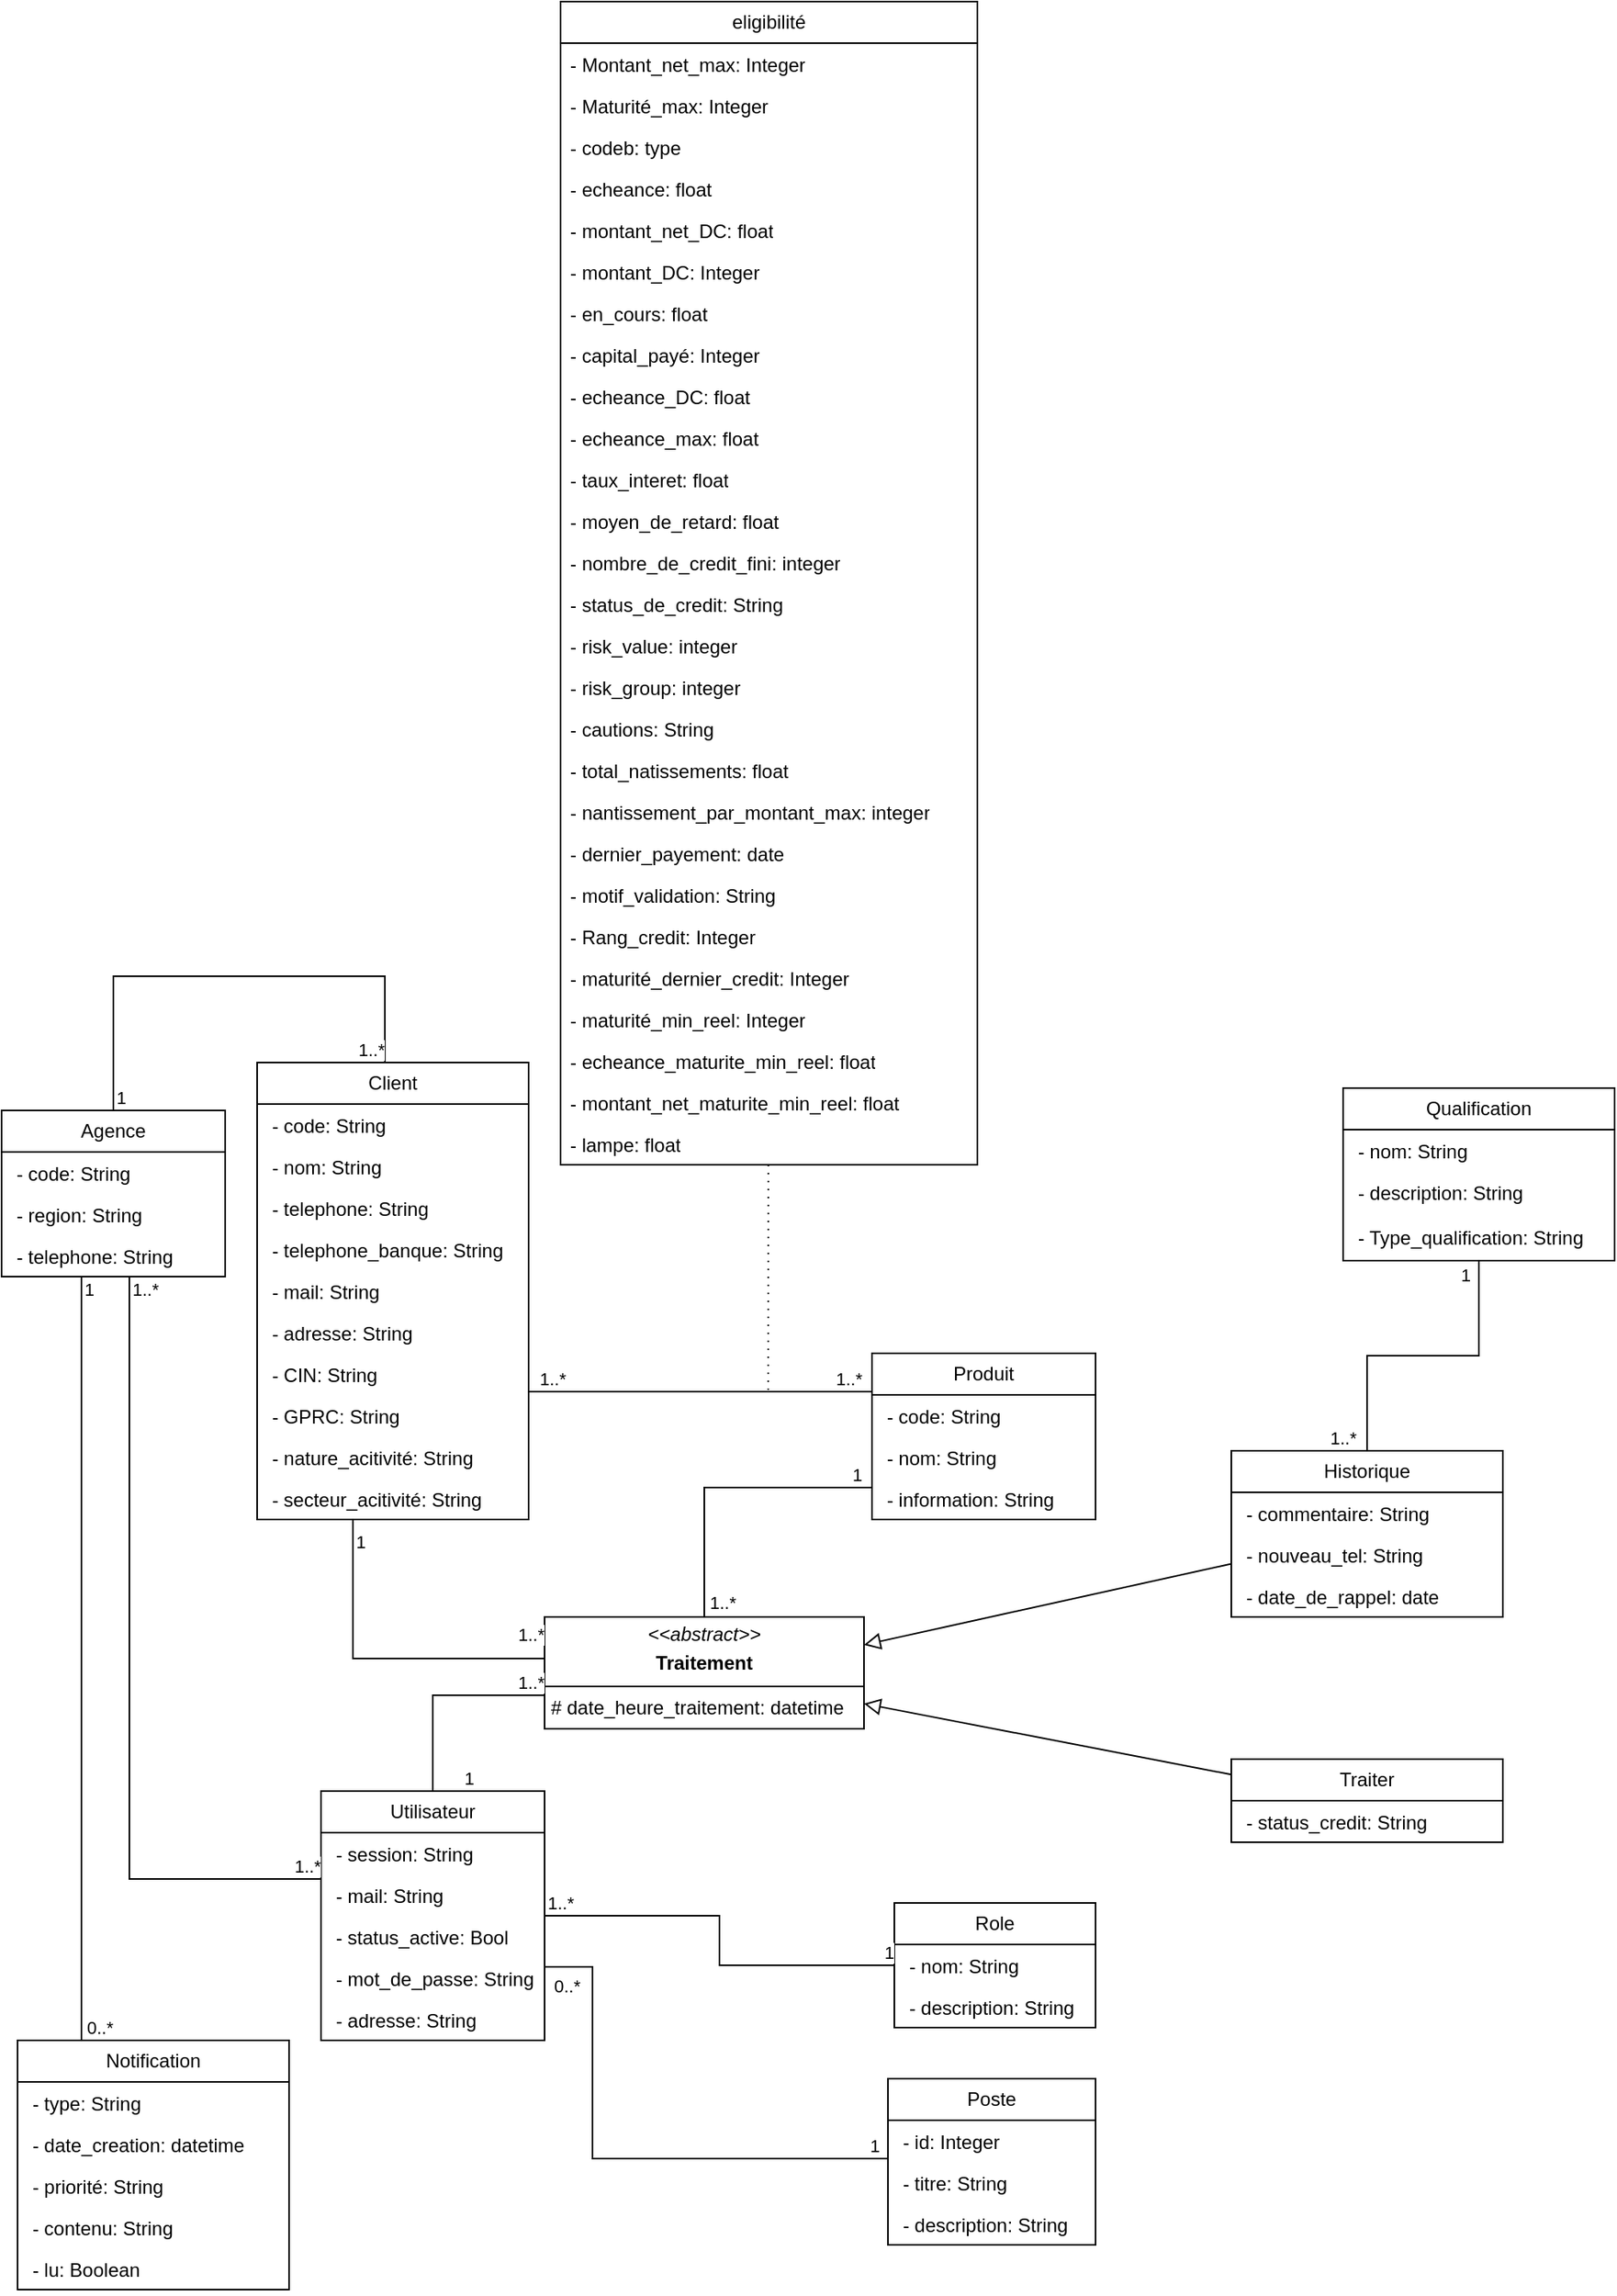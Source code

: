 <mxfile version="24.2.3" type="github">
  <diagram name="Page-1" id="To_WKi0wBeNnT8M4Q_xU">
    <mxGraphModel dx="993" dy="2012" grid="1" gridSize="10" guides="1" tooltips="1" connect="1" arrows="1" fold="1" page="1" pageScale="1" pageWidth="827" pageHeight="1169" math="0" shadow="0">
      <root>
        <mxCell id="0" />
        <mxCell id="1" parent="0" />
        <mxCell id="5zQEL3-AlIMP_efy4K31-76" value="Client" style="swimlane;fontStyle=0;childLayout=stackLayout;horizontal=1;startSize=26;fillColor=none;horizontalStack=0;resizeParent=1;resizeParentMax=0;resizeLast=0;collapsible=1;marginBottom=0;whiteSpace=wrap;html=1;" parent="1" vertex="1">
          <mxGeometry x="230" y="104" width="170" height="286" as="geometry" />
        </mxCell>
        <mxCell id="5zQEL3-AlIMP_efy4K31-77" value="&amp;nbsp;- code: String" style="text;strokeColor=none;fillColor=none;align=left;verticalAlign=top;spacingLeft=4;spacingRight=4;overflow=hidden;rotatable=0;points=[[0,0.5],[1,0.5]];portConstraint=eastwest;whiteSpace=wrap;html=1;" parent="5zQEL3-AlIMP_efy4K31-76" vertex="1">
          <mxGeometry y="26" width="170" height="26" as="geometry" />
        </mxCell>
        <mxCell id="5zQEL3-AlIMP_efy4K31-78" value="&amp;nbsp;- nom: String" style="text;strokeColor=none;fillColor=none;align=left;verticalAlign=top;spacingLeft=4;spacingRight=4;overflow=hidden;rotatable=0;points=[[0,0.5],[1,0.5]];portConstraint=eastwest;whiteSpace=wrap;html=1;" parent="5zQEL3-AlIMP_efy4K31-76" vertex="1">
          <mxGeometry y="52" width="170" height="26" as="geometry" />
        </mxCell>
        <mxCell id="5zQEL3-AlIMP_efy4K31-79" value="&amp;nbsp;- telephone: String" style="text;strokeColor=none;fillColor=none;align=left;verticalAlign=top;spacingLeft=4;spacingRight=4;overflow=hidden;rotatable=0;points=[[0,0.5],[1,0.5]];portConstraint=eastwest;whiteSpace=wrap;html=1;" parent="5zQEL3-AlIMP_efy4K31-76" vertex="1">
          <mxGeometry y="78" width="170" height="26" as="geometry" />
        </mxCell>
        <mxCell id="JwrAK4_ykne5a8lME2Al-5" value="&amp;nbsp;- telephone_banque: String" style="text;strokeColor=none;fillColor=none;align=left;verticalAlign=top;spacingLeft=4;spacingRight=4;overflow=hidden;rotatable=0;points=[[0,0.5],[1,0.5]];portConstraint=eastwest;whiteSpace=wrap;html=1;" vertex="1" parent="5zQEL3-AlIMP_efy4K31-76">
          <mxGeometry y="104" width="170" height="26" as="geometry" />
        </mxCell>
        <mxCell id="5zQEL3-AlIMP_efy4K31-80" value="&amp;nbsp;- mail: String" style="text;strokeColor=none;fillColor=none;align=left;verticalAlign=top;spacingLeft=4;spacingRight=4;overflow=hidden;rotatable=0;points=[[0,0.5],[1,0.5]];portConstraint=eastwest;whiteSpace=wrap;html=1;" parent="5zQEL3-AlIMP_efy4K31-76" vertex="1">
          <mxGeometry y="130" width="170" height="26" as="geometry" />
        </mxCell>
        <mxCell id="5zQEL3-AlIMP_efy4K31-201" value="&amp;nbsp;- adresse: String" style="text;strokeColor=none;fillColor=none;align=left;verticalAlign=top;spacingLeft=4;spacingRight=4;overflow=hidden;rotatable=0;points=[[0,0.5],[1,0.5]];portConstraint=eastwest;whiteSpace=wrap;html=1;" parent="5zQEL3-AlIMP_efy4K31-76" vertex="1">
          <mxGeometry y="156" width="170" height="26" as="geometry" />
        </mxCell>
        <mxCell id="JwrAK4_ykne5a8lME2Al-7" value="&amp;nbsp;- CIN: String" style="text;strokeColor=none;fillColor=none;align=left;verticalAlign=top;spacingLeft=4;spacingRight=4;overflow=hidden;rotatable=0;points=[[0,0.5],[1,0.5]];portConstraint=eastwest;whiteSpace=wrap;html=1;" vertex="1" parent="5zQEL3-AlIMP_efy4K31-76">
          <mxGeometry y="182" width="170" height="26" as="geometry" />
        </mxCell>
        <mxCell id="JwrAK4_ykne5a8lME2Al-8" value="&amp;nbsp;- GPRC: String" style="text;strokeColor=none;fillColor=none;align=left;verticalAlign=top;spacingLeft=4;spacingRight=4;overflow=hidden;rotatable=0;points=[[0,0.5],[1,0.5]];portConstraint=eastwest;whiteSpace=wrap;html=1;" vertex="1" parent="5zQEL3-AlIMP_efy4K31-76">
          <mxGeometry y="208" width="170" height="26" as="geometry" />
        </mxCell>
        <mxCell id="JwrAK4_ykne5a8lME2Al-12" value="&amp;nbsp;- nature_acitivité: String" style="text;strokeColor=none;fillColor=none;align=left;verticalAlign=top;spacingLeft=4;spacingRight=4;overflow=hidden;rotatable=0;points=[[0,0.5],[1,0.5]];portConstraint=eastwest;whiteSpace=wrap;html=1;" vertex="1" parent="5zQEL3-AlIMP_efy4K31-76">
          <mxGeometry y="234" width="170" height="26" as="geometry" />
        </mxCell>
        <mxCell id="JwrAK4_ykne5a8lME2Al-13" value="&amp;nbsp;- secteur_acitivité: String" style="text;strokeColor=none;fillColor=none;align=left;verticalAlign=top;spacingLeft=4;spacingRight=4;overflow=hidden;rotatable=0;points=[[0,0.5],[1,0.5]];portConstraint=eastwest;whiteSpace=wrap;html=1;" vertex="1" parent="5zQEL3-AlIMP_efy4K31-76">
          <mxGeometry y="260" width="170" height="26" as="geometry" />
        </mxCell>
        <mxCell id="5zQEL3-AlIMP_efy4K31-84" value="Produit" style="swimlane;fontStyle=0;childLayout=stackLayout;horizontal=1;startSize=26;fillColor=none;horizontalStack=0;resizeParent=1;resizeParentMax=0;resizeLast=0;collapsible=1;marginBottom=0;whiteSpace=wrap;html=1;" parent="1" vertex="1">
          <mxGeometry x="615" y="286" width="140" height="104" as="geometry" />
        </mxCell>
        <mxCell id="5zQEL3-AlIMP_efy4K31-85" value="&amp;nbsp;- code: String" style="text;strokeColor=none;fillColor=none;align=left;verticalAlign=top;spacingLeft=4;spacingRight=4;overflow=hidden;rotatable=0;points=[[0,0.5],[1,0.5]];portConstraint=eastwest;whiteSpace=wrap;html=1;" parent="5zQEL3-AlIMP_efy4K31-84" vertex="1">
          <mxGeometry y="26" width="140" height="26" as="geometry" />
        </mxCell>
        <mxCell id="5zQEL3-AlIMP_efy4K31-86" value="&amp;nbsp;- nom: String" style="text;strokeColor=none;fillColor=none;align=left;verticalAlign=top;spacingLeft=4;spacingRight=4;overflow=hidden;rotatable=0;points=[[0,0.5],[1,0.5]];portConstraint=eastwest;whiteSpace=wrap;html=1;" parent="5zQEL3-AlIMP_efy4K31-84" vertex="1">
          <mxGeometry y="52" width="140" height="26" as="geometry" />
        </mxCell>
        <mxCell id="5zQEL3-AlIMP_efy4K31-87" value="&amp;nbsp;- information: String" style="text;strokeColor=none;fillColor=none;align=left;verticalAlign=top;spacingLeft=4;spacingRight=4;overflow=hidden;rotatable=0;points=[[0,0.5],[1,0.5]];portConstraint=eastwest;whiteSpace=wrap;html=1;" parent="5zQEL3-AlIMP_efy4K31-84" vertex="1">
          <mxGeometry y="78" width="140" height="26" as="geometry" />
        </mxCell>
        <mxCell id="5zQEL3-AlIMP_efy4K31-90" value="Agence" style="swimlane;fontStyle=0;childLayout=stackLayout;horizontal=1;startSize=26;fillColor=none;horizontalStack=0;resizeParent=1;resizeParentMax=0;resizeLast=0;collapsible=1;marginBottom=0;whiteSpace=wrap;html=1;" parent="1" vertex="1">
          <mxGeometry x="70" y="134" width="140" height="104" as="geometry" />
        </mxCell>
        <mxCell id="5zQEL3-AlIMP_efy4K31-91" value="&amp;nbsp;- code: String" style="text;strokeColor=none;fillColor=none;align=left;verticalAlign=top;spacingLeft=4;spacingRight=4;overflow=hidden;rotatable=0;points=[[0,0.5],[1,0.5]];portConstraint=eastwest;whiteSpace=wrap;html=1;" parent="5zQEL3-AlIMP_efy4K31-90" vertex="1">
          <mxGeometry y="26" width="140" height="26" as="geometry" />
        </mxCell>
        <mxCell id="5zQEL3-AlIMP_efy4K31-92" value="&amp;nbsp;- region: String" style="text;strokeColor=none;fillColor=none;align=left;verticalAlign=top;spacingLeft=4;spacingRight=4;overflow=hidden;rotatable=0;points=[[0,0.5],[1,0.5]];portConstraint=eastwest;whiteSpace=wrap;html=1;" parent="5zQEL3-AlIMP_efy4K31-90" vertex="1">
          <mxGeometry y="52" width="140" height="26" as="geometry" />
        </mxCell>
        <mxCell id="5zQEL3-AlIMP_efy4K31-93" value="&amp;nbsp;- telephone: String" style="text;strokeColor=none;fillColor=none;align=left;verticalAlign=top;spacingLeft=4;spacingRight=4;overflow=hidden;rotatable=0;points=[[0,0.5],[1,0.5]];portConstraint=eastwest;whiteSpace=wrap;html=1;" parent="5zQEL3-AlIMP_efy4K31-90" vertex="1">
          <mxGeometry y="78" width="140" height="26" as="geometry" />
        </mxCell>
        <mxCell id="5zQEL3-AlIMP_efy4K31-96" value="Utilisateur" style="swimlane;fontStyle=0;childLayout=stackLayout;horizontal=1;startSize=26;fillColor=none;horizontalStack=0;resizeParent=1;resizeParentMax=0;resizeLast=0;collapsible=1;marginBottom=0;whiteSpace=wrap;html=1;" parent="1" vertex="1">
          <mxGeometry x="270" y="560" width="140" height="156" as="geometry" />
        </mxCell>
        <mxCell id="5zQEL3-AlIMP_efy4K31-97" value="&amp;nbsp;- session: String" style="text;strokeColor=none;fillColor=none;align=left;verticalAlign=top;spacingLeft=4;spacingRight=4;overflow=hidden;rotatable=0;points=[[0,0.5],[1,0.5]];portConstraint=eastwest;whiteSpace=wrap;html=1;" parent="5zQEL3-AlIMP_efy4K31-96" vertex="1">
          <mxGeometry y="26" width="140" height="26" as="geometry" />
        </mxCell>
        <mxCell id="5zQEL3-AlIMP_efy4K31-98" value="&amp;nbsp;- mail: String" style="text;strokeColor=none;fillColor=none;align=left;verticalAlign=top;spacingLeft=4;spacingRight=4;overflow=hidden;rotatable=0;points=[[0,0.5],[1,0.5]];portConstraint=eastwest;whiteSpace=wrap;html=1;" parent="5zQEL3-AlIMP_efy4K31-96" vertex="1">
          <mxGeometry y="52" width="140" height="26" as="geometry" />
        </mxCell>
        <mxCell id="5zQEL3-AlIMP_efy4K31-99" value="&amp;nbsp;- status_active: Bool" style="text;strokeColor=none;fillColor=none;align=left;verticalAlign=top;spacingLeft=4;spacingRight=4;overflow=hidden;rotatable=0;points=[[0,0.5],[1,0.5]];portConstraint=eastwest;whiteSpace=wrap;html=1;" parent="5zQEL3-AlIMP_efy4K31-96" vertex="1">
          <mxGeometry y="78" width="140" height="26" as="geometry" />
        </mxCell>
        <mxCell id="5zQEL3-AlIMP_efy4K31-119" value="&amp;nbsp;- mot_de_passe: String" style="text;strokeColor=none;fillColor=none;align=left;verticalAlign=top;spacingLeft=4;spacingRight=4;overflow=hidden;rotatable=0;points=[[0,0.5],[1,0.5]];portConstraint=eastwest;whiteSpace=wrap;html=1;" parent="5zQEL3-AlIMP_efy4K31-96" vertex="1">
          <mxGeometry y="104" width="140" height="26" as="geometry" />
        </mxCell>
        <mxCell id="5zQEL3-AlIMP_efy4K31-202" value="&amp;nbsp;- adresse: String" style="text;strokeColor=none;fillColor=none;align=left;verticalAlign=top;spacingLeft=4;spacingRight=4;overflow=hidden;rotatable=0;points=[[0,0.5],[1,0.5]];portConstraint=eastwest;whiteSpace=wrap;html=1;" parent="5zQEL3-AlIMP_efy4K31-96" vertex="1">
          <mxGeometry y="130" width="140" height="26" as="geometry" />
        </mxCell>
        <mxCell id="5zQEL3-AlIMP_efy4K31-104" value="Poste" style="swimlane;fontStyle=0;childLayout=stackLayout;horizontal=1;startSize=26;fillColor=none;horizontalStack=0;resizeParent=1;resizeParentMax=0;resizeLast=0;collapsible=1;marginBottom=0;whiteSpace=wrap;html=1;" parent="1" vertex="1">
          <mxGeometry x="625" y="740" width="130" height="104" as="geometry" />
        </mxCell>
        <mxCell id="5zQEL3-AlIMP_efy4K31-105" value="&amp;nbsp;- id: Integer" style="text;strokeColor=none;fillColor=none;align=left;verticalAlign=top;spacingLeft=4;spacingRight=4;overflow=hidden;rotatable=0;points=[[0,0.5],[1,0.5]];portConstraint=eastwest;whiteSpace=wrap;html=1;" parent="5zQEL3-AlIMP_efy4K31-104" vertex="1">
          <mxGeometry y="26" width="130" height="26" as="geometry" />
        </mxCell>
        <mxCell id="5zQEL3-AlIMP_efy4K31-106" value="&amp;nbsp;- titre: String" style="text;strokeColor=none;fillColor=none;align=left;verticalAlign=top;spacingLeft=4;spacingRight=4;overflow=hidden;rotatable=0;points=[[0,0.5],[1,0.5]];portConstraint=eastwest;whiteSpace=wrap;html=1;" parent="5zQEL3-AlIMP_efy4K31-104" vertex="1">
          <mxGeometry y="52" width="130" height="26" as="geometry" />
        </mxCell>
        <mxCell id="5zQEL3-AlIMP_efy4K31-107" value="&amp;nbsp;- description: String" style="text;strokeColor=none;fillColor=none;align=left;verticalAlign=top;spacingLeft=4;spacingRight=4;overflow=hidden;rotatable=0;points=[[0,0.5],[1,0.5]];portConstraint=eastwest;whiteSpace=wrap;html=1;" parent="5zQEL3-AlIMP_efy4K31-104" vertex="1">
          <mxGeometry y="78" width="130" height="26" as="geometry" />
        </mxCell>
        <mxCell id="5zQEL3-AlIMP_efy4K31-108" value="Role" style="swimlane;fontStyle=0;childLayout=stackLayout;horizontal=1;startSize=26;fillColor=none;horizontalStack=0;resizeParent=1;resizeParentMax=0;resizeLast=0;collapsible=1;marginBottom=0;whiteSpace=wrap;html=1;" parent="1" vertex="1">
          <mxGeometry x="629" y="630" width="126" height="78" as="geometry" />
        </mxCell>
        <mxCell id="5zQEL3-AlIMP_efy4K31-109" value="&amp;nbsp;- nom: String" style="text;strokeColor=none;fillColor=none;align=left;verticalAlign=top;spacingLeft=4;spacingRight=4;overflow=hidden;rotatable=0;points=[[0,0.5],[1,0.5]];portConstraint=eastwest;whiteSpace=wrap;html=1;" parent="5zQEL3-AlIMP_efy4K31-108" vertex="1">
          <mxGeometry y="26" width="126" height="26" as="geometry" />
        </mxCell>
        <mxCell id="5zQEL3-AlIMP_efy4K31-111" value="&amp;nbsp;- description: String" style="text;strokeColor=none;fillColor=none;align=left;verticalAlign=top;spacingLeft=4;spacingRight=4;overflow=hidden;rotatable=0;points=[[0,0.5],[1,0.5]];portConstraint=eastwest;whiteSpace=wrap;html=1;" parent="5zQEL3-AlIMP_efy4K31-108" vertex="1">
          <mxGeometry y="52" width="126" height="26" as="geometry" />
        </mxCell>
        <mxCell id="5zQEL3-AlIMP_efy4K31-135" value="" style="endArrow=none;html=1;edgeStyle=orthogonalEdgeStyle;rounded=0;" parent="1" source="5zQEL3-AlIMP_efy4K31-90" target="5zQEL3-AlIMP_efy4K31-76" edge="1">
          <mxGeometry relative="1" as="geometry">
            <mxPoint x="200" y="310" as="sourcePoint" />
            <mxPoint x="360" y="310" as="targetPoint" />
            <Array as="points">
              <mxPoint x="140" y="50" />
              <mxPoint x="310" y="50" />
            </Array>
          </mxGeometry>
        </mxCell>
        <mxCell id="5zQEL3-AlIMP_efy4K31-136" value="1" style="edgeLabel;resizable=0;html=1;align=left;verticalAlign=bottom;" parent="5zQEL3-AlIMP_efy4K31-135" connectable="0" vertex="1">
          <mxGeometry x="-1" relative="1" as="geometry" />
        </mxCell>
        <mxCell id="5zQEL3-AlIMP_efy4K31-137" value="1..*" style="edgeLabel;resizable=0;html=1;align=right;verticalAlign=bottom;" parent="5zQEL3-AlIMP_efy4K31-135" connectable="0" vertex="1">
          <mxGeometry x="1" relative="1" as="geometry" />
        </mxCell>
        <mxCell id="5zQEL3-AlIMP_efy4K31-138" value="" style="endArrow=none;html=1;edgeStyle=orthogonalEdgeStyle;rounded=0;" parent="1" source="5zQEL3-AlIMP_efy4K31-90" target="5zQEL3-AlIMP_efy4K31-96" edge="1">
          <mxGeometry relative="1" as="geometry">
            <mxPoint x="140" y="580" as="sourcePoint" />
            <mxPoint x="300" y="580" as="targetPoint" />
            <Array as="points">
              <mxPoint x="150" y="615" />
            </Array>
          </mxGeometry>
        </mxCell>
        <mxCell id="5zQEL3-AlIMP_efy4K31-139" value="1..*" style="edgeLabel;resizable=0;html=1;align=left;verticalAlign=bottom;" parent="5zQEL3-AlIMP_efy4K31-138" connectable="0" vertex="1">
          <mxGeometry x="-1" relative="1" as="geometry">
            <mxPoint y="16" as="offset" />
          </mxGeometry>
        </mxCell>
        <mxCell id="5zQEL3-AlIMP_efy4K31-140" value="1..*" style="edgeLabel;resizable=0;html=1;align=right;verticalAlign=bottom;" parent="5zQEL3-AlIMP_efy4K31-138" connectable="0" vertex="1">
          <mxGeometry x="1" relative="1" as="geometry" />
        </mxCell>
        <mxCell id="5zQEL3-AlIMP_efy4K31-141" value="" style="endArrow=none;html=1;edgeStyle=orthogonalEdgeStyle;rounded=0;" parent="1" source="5zQEL3-AlIMP_efy4K31-96" target="5zQEL3-AlIMP_efy4K31-104" edge="1">
          <mxGeometry relative="1" as="geometry">
            <mxPoint x="430" y="760" as="sourcePoint" />
            <mxPoint x="590" y="760" as="targetPoint" />
            <Array as="points">
              <mxPoint x="440" y="670" />
              <mxPoint x="440" y="790" />
            </Array>
          </mxGeometry>
        </mxCell>
        <mxCell id="5zQEL3-AlIMP_efy4K31-142" value="0..*" style="edgeLabel;resizable=0;html=1;align=left;verticalAlign=bottom;" parent="5zQEL3-AlIMP_efy4K31-141" connectable="0" vertex="1">
          <mxGeometry x="-1" relative="1" as="geometry">
            <mxPoint x="4" y="20" as="offset" />
          </mxGeometry>
        </mxCell>
        <mxCell id="5zQEL3-AlIMP_efy4K31-143" value="1" style="edgeLabel;resizable=0;html=1;align=right;verticalAlign=bottom;" parent="5zQEL3-AlIMP_efy4K31-141" connectable="0" vertex="1">
          <mxGeometry x="1" relative="1" as="geometry">
            <mxPoint x="-5" as="offset" />
          </mxGeometry>
        </mxCell>
        <mxCell id="5zQEL3-AlIMP_efy4K31-144" value="" style="endArrow=none;html=1;edgeStyle=orthogonalEdgeStyle;rounded=0;" parent="1" source="5zQEL3-AlIMP_efy4K31-96" target="5zQEL3-AlIMP_efy4K31-108" edge="1">
          <mxGeometry relative="1" as="geometry">
            <mxPoint x="620" y="480" as="sourcePoint" />
            <mxPoint x="780" y="480" as="targetPoint" />
          </mxGeometry>
        </mxCell>
        <mxCell id="5zQEL3-AlIMP_efy4K31-145" value="1..*" style="edgeLabel;resizable=0;html=1;align=left;verticalAlign=bottom;" parent="5zQEL3-AlIMP_efy4K31-144" connectable="0" vertex="1">
          <mxGeometry x="-1" relative="1" as="geometry" />
        </mxCell>
        <mxCell id="5zQEL3-AlIMP_efy4K31-146" value="1" style="edgeLabel;resizable=0;html=1;align=right;verticalAlign=bottom;" parent="5zQEL3-AlIMP_efy4K31-144" connectable="0" vertex="1">
          <mxGeometry x="1" relative="1" as="geometry" />
        </mxCell>
        <mxCell id="5zQEL3-AlIMP_efy4K31-147" value="" style="endArrow=none;html=1;edgeStyle=orthogonalEdgeStyle;rounded=0;" parent="1" source="5zQEL3-AlIMP_efy4K31-76" target="5zQEL3-AlIMP_efy4K31-84" edge="1">
          <mxGeometry relative="1" as="geometry">
            <mxPoint x="470" y="340" as="sourcePoint" />
            <mxPoint x="630" y="340" as="targetPoint" />
            <Array as="points">
              <mxPoint x="510" y="310" />
              <mxPoint x="510" y="310" />
            </Array>
          </mxGeometry>
        </mxCell>
        <mxCell id="5zQEL3-AlIMP_efy4K31-148" value="1..*" style="edgeLabel;resizable=0;html=1;align=left;verticalAlign=bottom;" parent="5zQEL3-AlIMP_efy4K31-147" connectable="0" vertex="1">
          <mxGeometry x="-1" relative="1" as="geometry">
            <mxPoint x="5" as="offset" />
          </mxGeometry>
        </mxCell>
        <mxCell id="5zQEL3-AlIMP_efy4K31-149" value="1..*" style="edgeLabel;resizable=0;html=1;align=right;verticalAlign=bottom;" parent="5zQEL3-AlIMP_efy4K31-147" connectable="0" vertex="1">
          <mxGeometry x="1" relative="1" as="geometry">
            <mxPoint x="-6" as="offset" />
          </mxGeometry>
        </mxCell>
        <mxCell id="5zQEL3-AlIMP_efy4K31-150" value="eligibilité" style="swimlane;fontStyle=0;childLayout=stackLayout;horizontal=1;startSize=26;fillColor=none;horizontalStack=0;resizeParent=1;resizeParentMax=0;resizeLast=0;collapsible=1;marginBottom=0;whiteSpace=wrap;html=1;" parent="1" vertex="1">
          <mxGeometry x="420" y="-560" width="261" height="728" as="geometry" />
        </mxCell>
        <mxCell id="5zQEL3-AlIMP_efy4K31-151" value="- Montant_net_max: Integer" style="text;strokeColor=none;fillColor=none;align=left;verticalAlign=top;spacingLeft=4;spacingRight=4;overflow=hidden;rotatable=0;points=[[0,0.5],[1,0.5]];portConstraint=eastwest;whiteSpace=wrap;html=1;" parent="5zQEL3-AlIMP_efy4K31-150" vertex="1">
          <mxGeometry y="26" width="261" height="26" as="geometry" />
        </mxCell>
        <mxCell id="5zQEL3-AlIMP_efy4K31-152" value="- Maturité_max: Integer" style="text;strokeColor=none;fillColor=none;align=left;verticalAlign=top;spacingLeft=4;spacingRight=4;overflow=hidden;rotatable=0;points=[[0,0.5],[1,0.5]];portConstraint=eastwest;whiteSpace=wrap;html=1;" parent="5zQEL3-AlIMP_efy4K31-150" vertex="1">
          <mxGeometry y="52" width="261" height="26" as="geometry" />
        </mxCell>
        <mxCell id="5zQEL3-AlIMP_efy4K31-153" value="- codeb: type" style="text;strokeColor=none;fillColor=none;align=left;verticalAlign=top;spacingLeft=4;spacingRight=4;overflow=hidden;rotatable=0;points=[[0,0.5],[1,0.5]];portConstraint=eastwest;whiteSpace=wrap;html=1;" parent="5zQEL3-AlIMP_efy4K31-150" vertex="1">
          <mxGeometry y="78" width="261" height="26" as="geometry" />
        </mxCell>
        <mxCell id="JwrAK4_ykne5a8lME2Al-10" value="- echeance: float" style="text;strokeColor=none;fillColor=none;align=left;verticalAlign=top;spacingLeft=4;spacingRight=4;overflow=hidden;rotatable=0;points=[[0,0.5],[1,0.5]];portConstraint=eastwest;whiteSpace=wrap;html=1;" vertex="1" parent="5zQEL3-AlIMP_efy4K31-150">
          <mxGeometry y="104" width="261" height="26" as="geometry" />
        </mxCell>
        <mxCell id="5zQEL3-AlIMP_efy4K31-199" value="- montant_net_DC: float" style="text;strokeColor=none;fillColor=none;align=left;verticalAlign=top;spacingLeft=4;spacingRight=4;overflow=hidden;rotatable=0;points=[[0,0.5],[1,0.5]];portConstraint=eastwest;whiteSpace=wrap;html=1;" parent="5zQEL3-AlIMP_efy4K31-150" vertex="1">
          <mxGeometry y="130" width="261" height="26" as="geometry" />
        </mxCell>
        <mxCell id="5zQEL3-AlIMP_efy4K31-200" value="- montant_DC: Integer" style="text;strokeColor=none;fillColor=none;align=left;verticalAlign=top;spacingLeft=4;spacingRight=4;overflow=hidden;rotatable=0;points=[[0,0.5],[1,0.5]];portConstraint=eastwest;whiteSpace=wrap;html=1;" parent="5zQEL3-AlIMP_efy4K31-150" vertex="1">
          <mxGeometry y="156" width="261" height="26" as="geometry" />
        </mxCell>
        <mxCell id="5zQEL3-AlIMP_efy4K31-204" value="- en_cours: float" style="text;strokeColor=none;fillColor=none;align=left;verticalAlign=top;spacingLeft=4;spacingRight=4;overflow=hidden;rotatable=0;points=[[0,0.5],[1,0.5]];portConstraint=eastwest;whiteSpace=wrap;html=1;" parent="5zQEL3-AlIMP_efy4K31-150" vertex="1">
          <mxGeometry y="182" width="261" height="26" as="geometry" />
        </mxCell>
        <mxCell id="W5-bSAd_lvLMwQwzZxvc-1" value="- capital_payé: Integer" style="text;strokeColor=none;fillColor=none;align=left;verticalAlign=top;spacingLeft=4;spacingRight=4;overflow=hidden;rotatable=0;points=[[0,0.5],[1,0.5]];portConstraint=eastwest;whiteSpace=wrap;html=1;" parent="5zQEL3-AlIMP_efy4K31-150" vertex="1">
          <mxGeometry y="208" width="261" height="26" as="geometry" />
        </mxCell>
        <mxCell id="W5-bSAd_lvLMwQwzZxvc-2" value="- echeance_DC: float" style="text;strokeColor=none;fillColor=none;align=left;verticalAlign=top;spacingLeft=4;spacingRight=4;overflow=hidden;rotatable=0;points=[[0,0.5],[1,0.5]];portConstraint=eastwest;whiteSpace=wrap;html=1;" parent="5zQEL3-AlIMP_efy4K31-150" vertex="1">
          <mxGeometry y="234" width="261" height="26" as="geometry" />
        </mxCell>
        <mxCell id="JwrAK4_ykne5a8lME2Al-11" value="- echeance_max: float" style="text;strokeColor=none;fillColor=none;align=left;verticalAlign=top;spacingLeft=4;spacingRight=4;overflow=hidden;rotatable=0;points=[[0,0.5],[1,0.5]];portConstraint=eastwest;whiteSpace=wrap;html=1;" vertex="1" parent="5zQEL3-AlIMP_efy4K31-150">
          <mxGeometry y="260" width="261" height="26" as="geometry" />
        </mxCell>
        <mxCell id="JwrAK4_ykne5a8lME2Al-9" value="- taux_interet: float" style="text;strokeColor=none;fillColor=none;align=left;verticalAlign=top;spacingLeft=4;spacingRight=4;overflow=hidden;rotatable=0;points=[[0,0.5],[1,0.5]];portConstraint=eastwest;whiteSpace=wrap;html=1;" vertex="1" parent="5zQEL3-AlIMP_efy4K31-150">
          <mxGeometry y="286" width="261" height="26" as="geometry" />
        </mxCell>
        <mxCell id="JwrAK4_ykne5a8lME2Al-14" value="- moyen_de_retard: float" style="text;strokeColor=none;fillColor=none;align=left;verticalAlign=top;spacingLeft=4;spacingRight=4;overflow=hidden;rotatable=0;points=[[0,0.5],[1,0.5]];portConstraint=eastwest;whiteSpace=wrap;html=1;" vertex="1" parent="5zQEL3-AlIMP_efy4K31-150">
          <mxGeometry y="312" width="261" height="26" as="geometry" />
        </mxCell>
        <mxCell id="JwrAK4_ykne5a8lME2Al-15" value="- nombre_de_credit_fini: integer" style="text;strokeColor=none;fillColor=none;align=left;verticalAlign=top;spacingLeft=4;spacingRight=4;overflow=hidden;rotatable=0;points=[[0,0.5],[1,0.5]];portConstraint=eastwest;whiteSpace=wrap;html=1;" vertex="1" parent="5zQEL3-AlIMP_efy4K31-150">
          <mxGeometry y="338" width="261" height="26" as="geometry" />
        </mxCell>
        <mxCell id="JwrAK4_ykne5a8lME2Al-16" value="- status_de_credit: String" style="text;strokeColor=none;fillColor=none;align=left;verticalAlign=top;spacingLeft=4;spacingRight=4;overflow=hidden;rotatable=0;points=[[0,0.5],[1,0.5]];portConstraint=eastwest;whiteSpace=wrap;html=1;" vertex="1" parent="5zQEL3-AlIMP_efy4K31-150">
          <mxGeometry y="364" width="261" height="26" as="geometry" />
        </mxCell>
        <mxCell id="5zQEL3-AlIMP_efy4K31-198" value="- risk_value: integer" style="text;strokeColor=none;fillColor=none;align=left;verticalAlign=top;spacingLeft=4;spacingRight=4;overflow=hidden;rotatable=0;points=[[0,0.5],[1,0.5]];portConstraint=eastwest;whiteSpace=wrap;html=1;" parent="5zQEL3-AlIMP_efy4K31-150" vertex="1">
          <mxGeometry y="390" width="261" height="26" as="geometry" />
        </mxCell>
        <mxCell id="JwrAK4_ykne5a8lME2Al-17" value="- risk_group: integer" style="text;strokeColor=none;fillColor=none;align=left;verticalAlign=top;spacingLeft=4;spacingRight=4;overflow=hidden;rotatable=0;points=[[0,0.5],[1,0.5]];portConstraint=eastwest;whiteSpace=wrap;html=1;" vertex="1" parent="5zQEL3-AlIMP_efy4K31-150">
          <mxGeometry y="416" width="261" height="26" as="geometry" />
        </mxCell>
        <mxCell id="JwrAK4_ykne5a8lME2Al-19" value="- cautions: String" style="text;strokeColor=none;fillColor=none;align=left;verticalAlign=top;spacingLeft=4;spacingRight=4;overflow=hidden;rotatable=0;points=[[0,0.5],[1,0.5]];portConstraint=eastwest;whiteSpace=wrap;html=1;" vertex="1" parent="5zQEL3-AlIMP_efy4K31-150">
          <mxGeometry y="442" width="261" height="26" as="geometry" />
        </mxCell>
        <mxCell id="JwrAK4_ykne5a8lME2Al-20" value="- total_natissements: float" style="text;strokeColor=none;fillColor=none;align=left;verticalAlign=top;spacingLeft=4;spacingRight=4;overflow=hidden;rotatable=0;points=[[0,0.5],[1,0.5]];portConstraint=eastwest;whiteSpace=wrap;html=1;" vertex="1" parent="5zQEL3-AlIMP_efy4K31-150">
          <mxGeometry y="468" width="261" height="26" as="geometry" />
        </mxCell>
        <mxCell id="JwrAK4_ykne5a8lME2Al-21" value="- nantissement_par_montant_max: integer" style="text;strokeColor=none;fillColor=none;align=left;verticalAlign=top;spacingLeft=4;spacingRight=4;overflow=hidden;rotatable=0;points=[[0,0.5],[1,0.5]];portConstraint=eastwest;whiteSpace=wrap;html=1;" vertex="1" parent="5zQEL3-AlIMP_efy4K31-150">
          <mxGeometry y="494" width="261" height="26" as="geometry" />
        </mxCell>
        <mxCell id="JwrAK4_ykne5a8lME2Al-22" value="- dernier_payement: date" style="text;strokeColor=none;fillColor=none;align=left;verticalAlign=top;spacingLeft=4;spacingRight=4;overflow=hidden;rotatable=0;points=[[0,0.5],[1,0.5]];portConstraint=eastwest;whiteSpace=wrap;html=1;" vertex="1" parent="5zQEL3-AlIMP_efy4K31-150">
          <mxGeometry y="520" width="261" height="26" as="geometry" />
        </mxCell>
        <mxCell id="JwrAK4_ykne5a8lME2Al-23" value="- motif_validation: String" style="text;strokeColor=none;fillColor=none;align=left;verticalAlign=top;spacingLeft=4;spacingRight=4;overflow=hidden;rotatable=0;points=[[0,0.5],[1,0.5]];portConstraint=eastwest;whiteSpace=wrap;html=1;" vertex="1" parent="5zQEL3-AlIMP_efy4K31-150">
          <mxGeometry y="546" width="261" height="26" as="geometry" />
        </mxCell>
        <mxCell id="JwrAK4_ykne5a8lME2Al-24" value="- Rang_credit: Integer" style="text;strokeColor=none;fillColor=none;align=left;verticalAlign=top;spacingLeft=4;spacingRight=4;overflow=hidden;rotatable=0;points=[[0,0.5],[1,0.5]];portConstraint=eastwest;whiteSpace=wrap;html=1;" vertex="1" parent="5zQEL3-AlIMP_efy4K31-150">
          <mxGeometry y="572" width="261" height="26" as="geometry" />
        </mxCell>
        <mxCell id="JwrAK4_ykne5a8lME2Al-25" value="- maturité_dernier_credit: Integer" style="text;strokeColor=none;fillColor=none;align=left;verticalAlign=top;spacingLeft=4;spacingRight=4;overflow=hidden;rotatable=0;points=[[0,0.5],[1,0.5]];portConstraint=eastwest;whiteSpace=wrap;html=1;" vertex="1" parent="5zQEL3-AlIMP_efy4K31-150">
          <mxGeometry y="598" width="261" height="26" as="geometry" />
        </mxCell>
        <mxCell id="JwrAK4_ykne5a8lME2Al-26" value="- maturité_min_reel: Integer" style="text;strokeColor=none;fillColor=none;align=left;verticalAlign=top;spacingLeft=4;spacingRight=4;overflow=hidden;rotatable=0;points=[[0,0.5],[1,0.5]];portConstraint=eastwest;whiteSpace=wrap;html=1;" vertex="1" parent="5zQEL3-AlIMP_efy4K31-150">
          <mxGeometry y="624" width="261" height="26" as="geometry" />
        </mxCell>
        <mxCell id="JwrAK4_ykne5a8lME2Al-27" value="- echeance_maturite_min_reel: float" style="text;strokeColor=none;fillColor=none;align=left;verticalAlign=top;spacingLeft=4;spacingRight=4;overflow=hidden;rotatable=0;points=[[0,0.5],[1,0.5]];portConstraint=eastwest;whiteSpace=wrap;html=1;" vertex="1" parent="5zQEL3-AlIMP_efy4K31-150">
          <mxGeometry y="650" width="261" height="26" as="geometry" />
        </mxCell>
        <mxCell id="JwrAK4_ykne5a8lME2Al-28" value="- montant_net_maturite_min_reel: float" style="text;strokeColor=none;fillColor=none;align=left;verticalAlign=top;spacingLeft=4;spacingRight=4;overflow=hidden;rotatable=0;points=[[0,0.5],[1,0.5]];portConstraint=eastwest;whiteSpace=wrap;html=1;" vertex="1" parent="5zQEL3-AlIMP_efy4K31-150">
          <mxGeometry y="676" width="261" height="26" as="geometry" />
        </mxCell>
        <mxCell id="JwrAK4_ykne5a8lME2Al-29" value="- lampe: float" style="text;strokeColor=none;fillColor=none;align=left;verticalAlign=top;spacingLeft=4;spacingRight=4;overflow=hidden;rotatable=0;points=[[0,0.5],[1,0.5]];portConstraint=eastwest;whiteSpace=wrap;html=1;" vertex="1" parent="5zQEL3-AlIMP_efy4K31-150">
          <mxGeometry y="702" width="261" height="26" as="geometry" />
        </mxCell>
        <mxCell id="5zQEL3-AlIMP_efy4K31-155" value="" style="endArrow=none;dashed=1;html=1;dashPattern=1 4;strokeWidth=1;rounded=0;jumpSize=2;endSize=2;startSize=5;" parent="1" source="5zQEL3-AlIMP_efy4K31-150" edge="1">
          <mxGeometry width="50" height="50" relative="1" as="geometry">
            <mxPoint x="350" y="500" as="sourcePoint" />
            <mxPoint x="550" y="310" as="targetPoint" />
          </mxGeometry>
        </mxCell>
        <mxCell id="5zQEL3-AlIMP_efy4K31-159" value="" style="endArrow=none;html=1;edgeStyle=orthogonalEdgeStyle;rounded=0;" parent="1" source="5zQEL3-AlIMP_efy4K31-172" target="5zQEL3-AlIMP_efy4K31-96" edge="1">
          <mxGeometry relative="1" as="geometry">
            <mxPoint x="360" y="490" as="sourcePoint" />
            <mxPoint x="510" y="420" as="targetPoint" />
            <Array as="points">
              <mxPoint x="340" y="500" />
            </Array>
          </mxGeometry>
        </mxCell>
        <mxCell id="5zQEL3-AlIMP_efy4K31-161" value="1" style="edgeLabel;resizable=0;html=1;align=right;verticalAlign=bottom;" parent="5zQEL3-AlIMP_efy4K31-159" connectable="0" vertex="1">
          <mxGeometry x="1" relative="1" as="geometry">
            <mxPoint x="26" as="offset" />
          </mxGeometry>
        </mxCell>
        <mxCell id="5zQEL3-AlIMP_efy4K31-172" value="&lt;p style=&quot;margin:0px;margin-top:4px;text-align:center;&quot;&gt;&lt;i&gt;&amp;lt;&amp;lt;abstract&amp;gt;&amp;gt;&lt;/i&gt;&lt;b&gt;&lt;br&gt;&lt;/b&gt;&lt;/p&gt;&lt;p style=&quot;margin:0px;margin-top:4px;text-align:center;&quot;&gt;&lt;b&gt;Traitement&lt;/b&gt;&lt;br&gt;&lt;/p&gt;&lt;hr size=&quot;1&quot; style=&quot;border-style:solid;&quot;&gt;&lt;p style=&quot;margin:0px;margin-left:4px;&quot;&gt;# date_heure_traitement: datetime&lt;br&gt;&lt;/p&gt;" style="verticalAlign=top;align=left;overflow=fill;html=1;whiteSpace=wrap;" parent="1" vertex="1">
          <mxGeometry x="410" y="451" width="200" height="70" as="geometry" />
        </mxCell>
        <mxCell id="5zQEL3-AlIMP_efy4K31-178" value="" style="endArrow=block;html=1;rounded=0;align=center;verticalAlign=bottom;endFill=0;labelBackgroundColor=none;endSize=8;entryX=1;entryY=0.25;entryDx=0;entryDy=0;" parent="1" source="5zQEL3-AlIMP_efy4K31-183" target="5zQEL3-AlIMP_efy4K31-172" edge="1">
          <mxGeometry relative="1" as="geometry">
            <mxPoint x="850" y="415.294" as="sourcePoint" />
            <mxPoint x="770" y="550" as="targetPoint" />
          </mxGeometry>
        </mxCell>
        <mxCell id="5zQEL3-AlIMP_efy4K31-179" value="" style="resizable=0;html=1;align=center;verticalAlign=top;labelBackgroundColor=none;" parent="5zQEL3-AlIMP_efy4K31-178" connectable="0" vertex="1">
          <mxGeometry relative="1" as="geometry" />
        </mxCell>
        <mxCell id="5zQEL3-AlIMP_efy4K31-180" value="" style="endArrow=block;html=1;rounded=0;align=center;verticalAlign=bottom;endFill=0;labelBackgroundColor=none;endSize=8;" parent="1" source="5zQEL3-AlIMP_efy4K31-187" target="5zQEL3-AlIMP_efy4K31-172" edge="1">
          <mxGeometry relative="1" as="geometry">
            <mxPoint x="850" y="517" as="sourcePoint" />
            <mxPoint x="720" y="440" as="targetPoint" />
          </mxGeometry>
        </mxCell>
        <mxCell id="5zQEL3-AlIMP_efy4K31-181" value="" style="resizable=0;html=1;align=center;verticalAlign=top;labelBackgroundColor=none;" parent="5zQEL3-AlIMP_efy4K31-180" connectable="0" vertex="1">
          <mxGeometry relative="1" as="geometry" />
        </mxCell>
        <mxCell id="5zQEL3-AlIMP_efy4K31-183" value="Historique" style="swimlane;fontStyle=0;childLayout=stackLayout;horizontal=1;startSize=26;fillColor=none;horizontalStack=0;resizeParent=1;resizeParentMax=0;resizeLast=0;collapsible=1;marginBottom=0;whiteSpace=wrap;html=1;" parent="1" vertex="1">
          <mxGeometry x="840" y="347" width="170" height="104" as="geometry" />
        </mxCell>
        <mxCell id="5zQEL3-AlIMP_efy4K31-184" value="&amp;nbsp;- commentaire: String" style="text;strokeColor=none;fillColor=none;align=left;verticalAlign=top;spacingLeft=4;spacingRight=4;overflow=hidden;rotatable=0;points=[[0,0.5],[1,0.5]];portConstraint=eastwest;whiteSpace=wrap;html=1;" parent="5zQEL3-AlIMP_efy4K31-183" vertex="1">
          <mxGeometry y="26" width="170" height="26" as="geometry" />
        </mxCell>
        <mxCell id="5zQEL3-AlIMP_efy4K31-185" value="&amp;nbsp;- nouveau_tel: String" style="text;strokeColor=none;fillColor=none;align=left;verticalAlign=top;spacingLeft=4;spacingRight=4;overflow=hidden;rotatable=0;points=[[0,0.5],[1,0.5]];portConstraint=eastwest;whiteSpace=wrap;html=1;" parent="5zQEL3-AlIMP_efy4K31-183" vertex="1">
          <mxGeometry y="52" width="170" height="26" as="geometry" />
        </mxCell>
        <mxCell id="5zQEL3-AlIMP_efy4K31-186" value="&amp;nbsp;- date_de_rappel: date" style="text;strokeColor=none;fillColor=none;align=left;verticalAlign=top;spacingLeft=4;spacingRight=4;overflow=hidden;rotatable=0;points=[[0,0.5],[1,0.5]];portConstraint=eastwest;whiteSpace=wrap;html=1;" parent="5zQEL3-AlIMP_efy4K31-183" vertex="1">
          <mxGeometry y="78" width="170" height="26" as="geometry" />
        </mxCell>
        <mxCell id="5zQEL3-AlIMP_efy4K31-187" value="Traiter" style="swimlane;fontStyle=0;childLayout=stackLayout;horizontal=1;startSize=26;fillColor=none;horizontalStack=0;resizeParent=1;resizeParentMax=0;resizeLast=0;collapsible=1;marginBottom=0;whiteSpace=wrap;html=1;shadow=0;" parent="1" vertex="1">
          <mxGeometry x="840" y="540" width="170" height="52" as="geometry" />
        </mxCell>
        <mxCell id="5zQEL3-AlIMP_efy4K31-188" value="&amp;nbsp;-&amp;nbsp;status_credit: String" style="text;strokeColor=none;fillColor=none;align=left;verticalAlign=top;spacingLeft=4;spacingRight=4;overflow=hidden;rotatable=0;points=[[0,0.5],[1,0.5]];portConstraint=eastwest;whiteSpace=wrap;html=1;" parent="5zQEL3-AlIMP_efy4K31-187" vertex="1">
          <mxGeometry y="26" width="170" height="26" as="geometry" />
        </mxCell>
        <mxCell id="5zQEL3-AlIMP_efy4K31-191" value="Qualification" style="swimlane;fontStyle=0;childLayout=stackLayout;horizontal=1;startSize=26;fillColor=none;horizontalStack=0;resizeParent=1;resizeParentMax=0;resizeLast=0;collapsible=1;marginBottom=0;whiteSpace=wrap;html=1;" parent="1" vertex="1">
          <mxGeometry x="910" y="120" width="170" height="108" as="geometry" />
        </mxCell>
        <mxCell id="5zQEL3-AlIMP_efy4K31-192" value="&amp;nbsp;- nom: String" style="text;strokeColor=none;fillColor=none;align=left;verticalAlign=top;spacingLeft=4;spacingRight=4;overflow=hidden;rotatable=0;points=[[0,0.5],[1,0.5]];portConstraint=eastwest;whiteSpace=wrap;html=1;" parent="5zQEL3-AlIMP_efy4K31-191" vertex="1">
          <mxGeometry y="26" width="170" height="26" as="geometry" />
        </mxCell>
        <mxCell id="5zQEL3-AlIMP_efy4K31-203" value="&amp;nbsp;- description: String" style="text;strokeColor=none;fillColor=none;align=left;verticalAlign=top;spacingLeft=4;spacingRight=4;overflow=hidden;rotatable=0;points=[[0,0.5],[1,0.5]];portConstraint=eastwest;whiteSpace=wrap;html=1;" parent="5zQEL3-AlIMP_efy4K31-191" vertex="1">
          <mxGeometry y="52" width="170" height="28" as="geometry" />
        </mxCell>
        <mxCell id="JwrAK4_ykne5a8lME2Al-4" value="&amp;nbsp;- Type_qualification: String" style="text;strokeColor=none;fillColor=none;align=left;verticalAlign=top;spacingLeft=4;spacingRight=4;overflow=hidden;rotatable=0;points=[[0,0.5],[1,0.5]];portConstraint=eastwest;whiteSpace=wrap;html=1;" vertex="1" parent="5zQEL3-AlIMP_efy4K31-191">
          <mxGeometry y="80" width="170" height="28" as="geometry" />
        </mxCell>
        <mxCell id="5zQEL3-AlIMP_efy4K31-195" value="" style="endArrow=none;html=1;edgeStyle=orthogonalEdgeStyle;rounded=0;exitX=0.5;exitY=0;exitDx=0;exitDy=0;" parent="1" source="5zQEL3-AlIMP_efy4K31-183" target="5zQEL3-AlIMP_efy4K31-191" edge="1">
          <mxGeometry relative="1" as="geometry">
            <mxPoint x="760" y="290" as="sourcePoint" />
            <mxPoint x="896" y="290" as="targetPoint" />
          </mxGeometry>
        </mxCell>
        <mxCell id="5zQEL3-AlIMP_efy4K31-196" value="1..*" style="edgeLabel;resizable=0;html=1;align=left;verticalAlign=bottom;" parent="5zQEL3-AlIMP_efy4K31-195" connectable="0" vertex="1">
          <mxGeometry x="-1" relative="1" as="geometry">
            <mxPoint x="-25" as="offset" />
          </mxGeometry>
        </mxCell>
        <mxCell id="5zQEL3-AlIMP_efy4K31-197" value="1" style="edgeLabel;resizable=0;html=1;align=right;verticalAlign=bottom;" parent="5zQEL3-AlIMP_efy4K31-195" connectable="0" vertex="1">
          <mxGeometry x="1" relative="1" as="geometry">
            <mxPoint x="-5" y="17" as="offset" />
          </mxGeometry>
        </mxCell>
        <mxCell id="kkafdg1BXTr8rvKuqD3s-4" value="" style="endArrow=none;html=1;edgeStyle=orthogonalEdgeStyle;rounded=0;" parent="1" source="5zQEL3-AlIMP_efy4K31-76" target="5zQEL3-AlIMP_efy4K31-172" edge="1">
          <mxGeometry relative="1" as="geometry">
            <mxPoint x="170" y="780" as="sourcePoint" />
            <mxPoint x="350" y="477" as="targetPoint" />
            <Array as="points">
              <mxPoint x="290" y="477" />
            </Array>
          </mxGeometry>
        </mxCell>
        <mxCell id="kkafdg1BXTr8rvKuqD3s-5" value="1" style="edgeLabel;resizable=0;html=1;align=left;verticalAlign=bottom;" parent="kkafdg1BXTr8rvKuqD3s-4" connectable="0" vertex="1">
          <mxGeometry x="-1" relative="1" as="geometry">
            <mxPoint y="22" as="offset" />
          </mxGeometry>
        </mxCell>
        <mxCell id="kkafdg1BXTr8rvKuqD3s-7" value="" style="endArrow=none;html=1;edgeStyle=orthogonalEdgeStyle;rounded=0;" parent="1" source="5zQEL3-AlIMP_efy4K31-172" target="5zQEL3-AlIMP_efy4K31-84" edge="1">
          <mxGeometry relative="1" as="geometry">
            <mxPoint x="360" y="464" as="sourcePoint" />
            <mxPoint x="640" y="430" as="targetPoint" />
            <Array as="points">
              <mxPoint x="510" y="370" />
            </Array>
          </mxGeometry>
        </mxCell>
        <mxCell id="kkafdg1BXTr8rvKuqD3s-9" value="1" style="edgeLabel;resizable=0;html=1;align=right;verticalAlign=bottom;" parent="kkafdg1BXTr8rvKuqD3s-7" connectable="0" vertex="1">
          <mxGeometry x="1" relative="1" as="geometry">
            <mxPoint x="-6" as="offset" />
          </mxGeometry>
        </mxCell>
        <mxCell id="yulV2K-hW3LfCRUAph1L-1" value="1..*" style="edgeLabel;resizable=0;html=1;align=right;verticalAlign=bottom;" parent="kkafdg1BXTr8rvKuqD3s-7" connectable="0" vertex="1">
          <mxGeometry x="1" relative="1" as="geometry">
            <mxPoint x="-85" y="80" as="offset" />
          </mxGeometry>
        </mxCell>
        <mxCell id="yulV2K-hW3LfCRUAph1L-2" value="1..*" style="edgeLabel;resizable=0;html=1;align=right;verticalAlign=bottom;" parent="kkafdg1BXTr8rvKuqD3s-7" connectable="0" vertex="1">
          <mxGeometry x="1" relative="1" as="geometry">
            <mxPoint x="-205" y="100" as="offset" />
          </mxGeometry>
        </mxCell>
        <mxCell id="yulV2K-hW3LfCRUAph1L-3" value="1..*" style="edgeLabel;resizable=0;html=1;align=right;verticalAlign=bottom;" parent="kkafdg1BXTr8rvKuqD3s-7" connectable="0" vertex="1">
          <mxGeometry x="1" relative="1" as="geometry">
            <mxPoint x="-205" y="130" as="offset" />
          </mxGeometry>
        </mxCell>
        <mxCell id="3LUVzcc__oy-FJ08IixM-1" value="Notification" style="swimlane;fontStyle=0;childLayout=stackLayout;horizontal=1;startSize=26;fillColor=none;horizontalStack=0;resizeParent=1;resizeParentMax=0;resizeLast=0;collapsible=1;marginBottom=0;whiteSpace=wrap;html=1;" parent="1" vertex="1">
          <mxGeometry x="80" y="716" width="170" height="156" as="geometry" />
        </mxCell>
        <mxCell id="3LUVzcc__oy-FJ08IixM-2" value="&amp;nbsp;- type: String" style="text;strokeColor=none;fillColor=none;align=left;verticalAlign=top;spacingLeft=4;spacingRight=4;overflow=hidden;rotatable=0;points=[[0,0.5],[1,0.5]];portConstraint=eastwest;whiteSpace=wrap;html=1;" parent="3LUVzcc__oy-FJ08IixM-1" vertex="1">
          <mxGeometry y="26" width="170" height="26" as="geometry" />
        </mxCell>
        <mxCell id="3LUVzcc__oy-FJ08IixM-3" value="&amp;nbsp;- date_creation: datetime" style="text;strokeColor=none;fillColor=none;align=left;verticalAlign=top;spacingLeft=4;spacingRight=4;overflow=hidden;rotatable=0;points=[[0,0.5],[1,0.5]];portConstraint=eastwest;whiteSpace=wrap;html=1;" parent="3LUVzcc__oy-FJ08IixM-1" vertex="1">
          <mxGeometry y="52" width="170" height="26" as="geometry" />
        </mxCell>
        <mxCell id="3LUVzcc__oy-FJ08IixM-4" value="&amp;nbsp;- priorité: String" style="text;strokeColor=none;fillColor=none;align=left;verticalAlign=top;spacingLeft=4;spacingRight=4;overflow=hidden;rotatable=0;points=[[0,0.5],[1,0.5]];portConstraint=eastwest;whiteSpace=wrap;html=1;" parent="3LUVzcc__oy-FJ08IixM-1" vertex="1">
          <mxGeometry y="78" width="170" height="26" as="geometry" />
        </mxCell>
        <mxCell id="3LUVzcc__oy-FJ08IixM-5" value="&amp;nbsp;- contenu: String" style="text;strokeColor=none;fillColor=none;align=left;verticalAlign=top;spacingLeft=4;spacingRight=4;overflow=hidden;rotatable=0;points=[[0,0.5],[1,0.5]];portConstraint=eastwest;whiteSpace=wrap;html=1;" parent="3LUVzcc__oy-FJ08IixM-1" vertex="1">
          <mxGeometry y="104" width="170" height="26" as="geometry" />
        </mxCell>
        <mxCell id="3LUVzcc__oy-FJ08IixM-6" value="&amp;nbsp;- lu: Boolean" style="text;strokeColor=none;fillColor=none;align=left;verticalAlign=top;spacingLeft=4;spacingRight=4;overflow=hidden;rotatable=0;points=[[0,0.5],[1,0.5]];portConstraint=eastwest;whiteSpace=wrap;html=1;" parent="3LUVzcc__oy-FJ08IixM-1" vertex="1">
          <mxGeometry y="130" width="170" height="26" as="geometry" />
        </mxCell>
        <mxCell id="3LUVzcc__oy-FJ08IixM-7" value="" style="endArrow=none;html=1;edgeStyle=orthogonalEdgeStyle;rounded=0;" parent="1" source="5zQEL3-AlIMP_efy4K31-90" target="3LUVzcc__oy-FJ08IixM-1" edge="1">
          <mxGeometry relative="1" as="geometry">
            <mxPoint x="160" y="404" as="sourcePoint" />
            <mxPoint x="280" y="625" as="targetPoint" />
            <Array as="points">
              <mxPoint x="120" y="670" />
              <mxPoint x="120" y="670" />
            </Array>
          </mxGeometry>
        </mxCell>
        <mxCell id="3LUVzcc__oy-FJ08IixM-8" value="1" style="edgeLabel;resizable=0;html=1;align=left;verticalAlign=bottom;" parent="3LUVzcc__oy-FJ08IixM-7" connectable="0" vertex="1">
          <mxGeometry x="-1" relative="1" as="geometry">
            <mxPoint y="16" as="offset" />
          </mxGeometry>
        </mxCell>
        <mxCell id="3LUVzcc__oy-FJ08IixM-9" value="0..*" style="edgeLabel;resizable=0;html=1;align=right;verticalAlign=bottom;" parent="3LUVzcc__oy-FJ08IixM-7" connectable="0" vertex="1">
          <mxGeometry x="1" relative="1" as="geometry">
            <mxPoint x="20" as="offset" />
          </mxGeometry>
        </mxCell>
      </root>
    </mxGraphModel>
  </diagram>
</mxfile>
